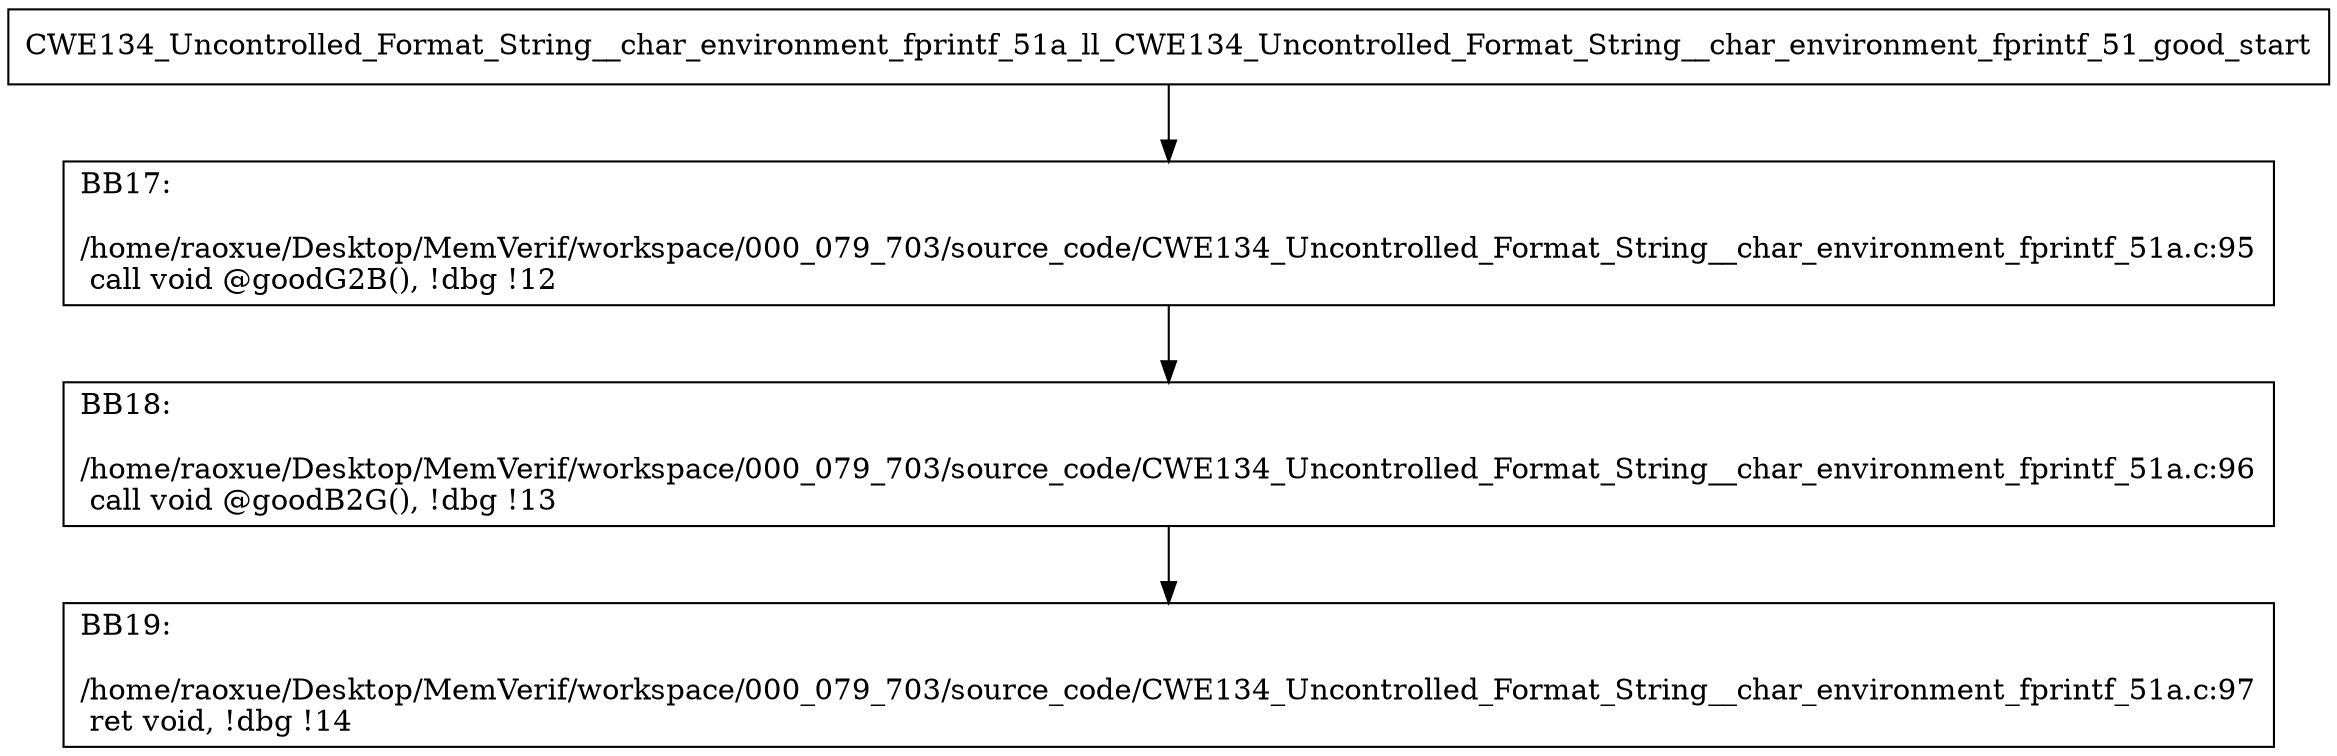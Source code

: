 digraph "CFG for'CWE134_Uncontrolled_Format_String__char_environment_fprintf_51a_ll_CWE134_Uncontrolled_Format_String__char_environment_fprintf_51_good' function" {
	BBCWE134_Uncontrolled_Format_String__char_environment_fprintf_51a_ll_CWE134_Uncontrolled_Format_String__char_environment_fprintf_51_good_start[shape=record,label="{CWE134_Uncontrolled_Format_String__char_environment_fprintf_51a_ll_CWE134_Uncontrolled_Format_String__char_environment_fprintf_51_good_start}"];
	BBCWE134_Uncontrolled_Format_String__char_environment_fprintf_51a_ll_CWE134_Uncontrolled_Format_String__char_environment_fprintf_51_good_start-> CWE134_Uncontrolled_Format_String__char_environment_fprintf_51a_ll_CWE134_Uncontrolled_Format_String__char_environment_fprintf_51_goodBB17;
	CWE134_Uncontrolled_Format_String__char_environment_fprintf_51a_ll_CWE134_Uncontrolled_Format_String__char_environment_fprintf_51_goodBB17 [shape=record, label="{BB17:\l\l/home/raoxue/Desktop/MemVerif/workspace/000_079_703/source_code/CWE134_Uncontrolled_Format_String__char_environment_fprintf_51a.c:95\l
  call void @goodG2B(), !dbg !12\l
}"];
	CWE134_Uncontrolled_Format_String__char_environment_fprintf_51a_ll_CWE134_Uncontrolled_Format_String__char_environment_fprintf_51_goodBB17-> CWE134_Uncontrolled_Format_String__char_environment_fprintf_51a_ll_CWE134_Uncontrolled_Format_String__char_environment_fprintf_51_goodBB18;
	CWE134_Uncontrolled_Format_String__char_environment_fprintf_51a_ll_CWE134_Uncontrolled_Format_String__char_environment_fprintf_51_goodBB18 [shape=record, label="{BB18:\l\l/home/raoxue/Desktop/MemVerif/workspace/000_079_703/source_code/CWE134_Uncontrolled_Format_String__char_environment_fprintf_51a.c:96\l
  call void @goodB2G(), !dbg !13\l
}"];
	CWE134_Uncontrolled_Format_String__char_environment_fprintf_51a_ll_CWE134_Uncontrolled_Format_String__char_environment_fprintf_51_goodBB18-> CWE134_Uncontrolled_Format_String__char_environment_fprintf_51a_ll_CWE134_Uncontrolled_Format_String__char_environment_fprintf_51_goodBB19;
	CWE134_Uncontrolled_Format_String__char_environment_fprintf_51a_ll_CWE134_Uncontrolled_Format_String__char_environment_fprintf_51_goodBB19 [shape=record, label="{BB19:\l\l/home/raoxue/Desktop/MemVerif/workspace/000_079_703/source_code/CWE134_Uncontrolled_Format_String__char_environment_fprintf_51a.c:97\l
  ret void, !dbg !14\l
}"];
}
